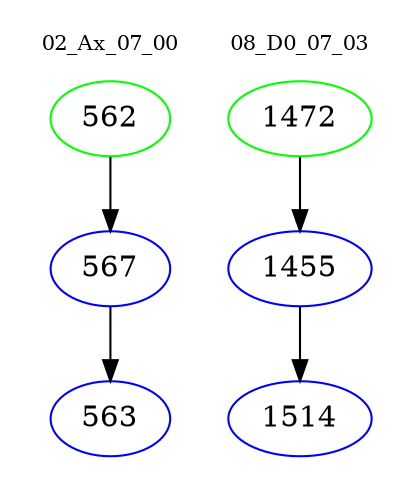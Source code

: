 digraph{
subgraph cluster_0 {
color = white
label = "02_Ax_07_00";
fontsize=10;
T0_562 [label="562", color="green"]
T0_562 -> T0_567 [color="black"]
T0_567 [label="567", color="blue"]
T0_567 -> T0_563 [color="black"]
T0_563 [label="563", color="blue"]
}
subgraph cluster_1 {
color = white
label = "08_D0_07_03";
fontsize=10;
T1_1472 [label="1472", color="green"]
T1_1472 -> T1_1455 [color="black"]
T1_1455 [label="1455", color="blue"]
T1_1455 -> T1_1514 [color="black"]
T1_1514 [label="1514", color="blue"]
}
}
